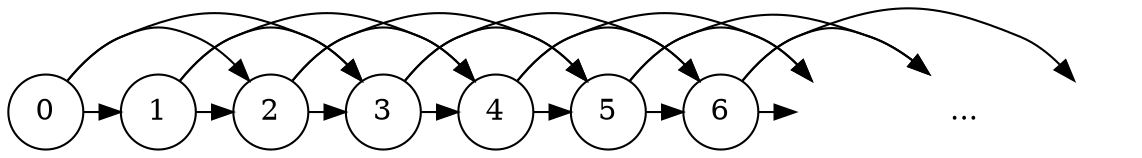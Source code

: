 digraph {
	graph [ rankdir = TB, bgcolor = "#00000000" ]
	node [ shape = circle, style = filled, fillcolor = "#ffffffff" ]
	a0 [ label = "0" ]
	a1 [ label = "1" ]
	a2 [ label = "2" ]
	a3 [ label = "3" ]
	a4 [ label = "4" ]
	a5 [ label = "5" ]
	a6 [ label = "6" ]
	sink [ style = invis, label = "" ]
	sink1 [ shape = none, label = "..." ]
	sink2 [ style = invis, label = "" ]
	{ rank = same; a0, a1, a2, a3, a4, a5, a6, sink, sink1, sink2 }
	#
	a0 -> a1
	a1 -> a2
	a2 -> a3
	a3 -> a4
	a4 -> a5
	a5 -> a6
	a6 -> sink
	sink -> sink1 [ style = invis ]
	sink1 -> sink2 [ style = invis ]
	#
	a0 -> a2
	a1 -> a3
	a2 -> a4
	a3 -> a5
	a4 -> a6
	a5 -> sink
	a6 -> sink1
	#
	a0 -> a3
	a1 -> a4
	a2 -> a5
	a3 -> a6
	a4 -> sink
	a5 -> sink1
	a6 -> sink2
}

